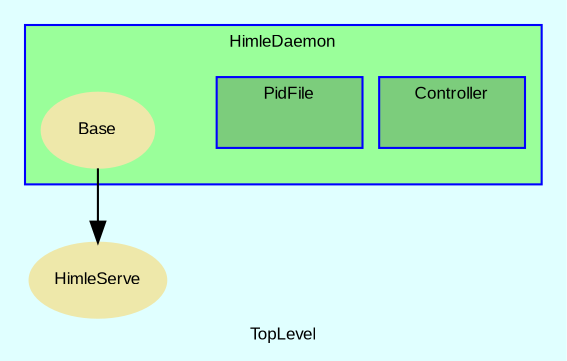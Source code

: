 digraph TopLevel {
    compound = true
    bgcolor = lightcyan1
    fontname = Arial
    fontsize = 8
    label = "TopLevel"
    node [
        fontname = Arial,
        fontsize = 8,
        color = black
    ]

    subgraph cluster_HimleDaemon {
        fillcolor = palegreen1
        URL = "classes/HimleDaemon.html"
        fontname = Arial
        color = blue
        label = "HimleDaemon"
        style = filled
        HimleDaemon [
            shape = plaintext,
            height = 0.01,
            width = 0.01,
            label = ""
        ]

        HimleDaemon__Base [
            fontcolor = black,
            URL = "classes/HimleDaemon/Base.html",
            shape = ellipse,
            color = palegoldenrod,
            style = filled,
            label = "Base"
        ]

        subgraph cluster_HimleDaemon__Controller {
            fillcolor = palegreen3
            URL = "classes/HimleDaemon/Controller.html"
            fontname = Arial
            color = blue
            label = "Controller"
            style = filled
            HimleDaemon__Controller [
                shape = plaintext,
                height = 0.01,
                width = 0.75,
                label = ""
            ]

        }

        subgraph cluster_HimleDaemon__PidFile {
            fillcolor = palegreen3
            URL = "classes/HimleDaemon/PidFile.html"
            fontname = Arial
            color = blue
            label = "PidFile"
            style = filled
            HimleDaemon__PidFile [
                shape = plaintext,
                height = 0.01,
                width = 0.75,
                label = ""
            ]

        }

    }

    HimleServe [
        fontcolor = black,
        URL = "classes/HimleServe.html",
        shape = ellipse,
        color = palegoldenrod,
        style = filled,
        label = "HimleServe"
    ]

    HimleDaemon__Base -> HimleServe [

    ]

}

